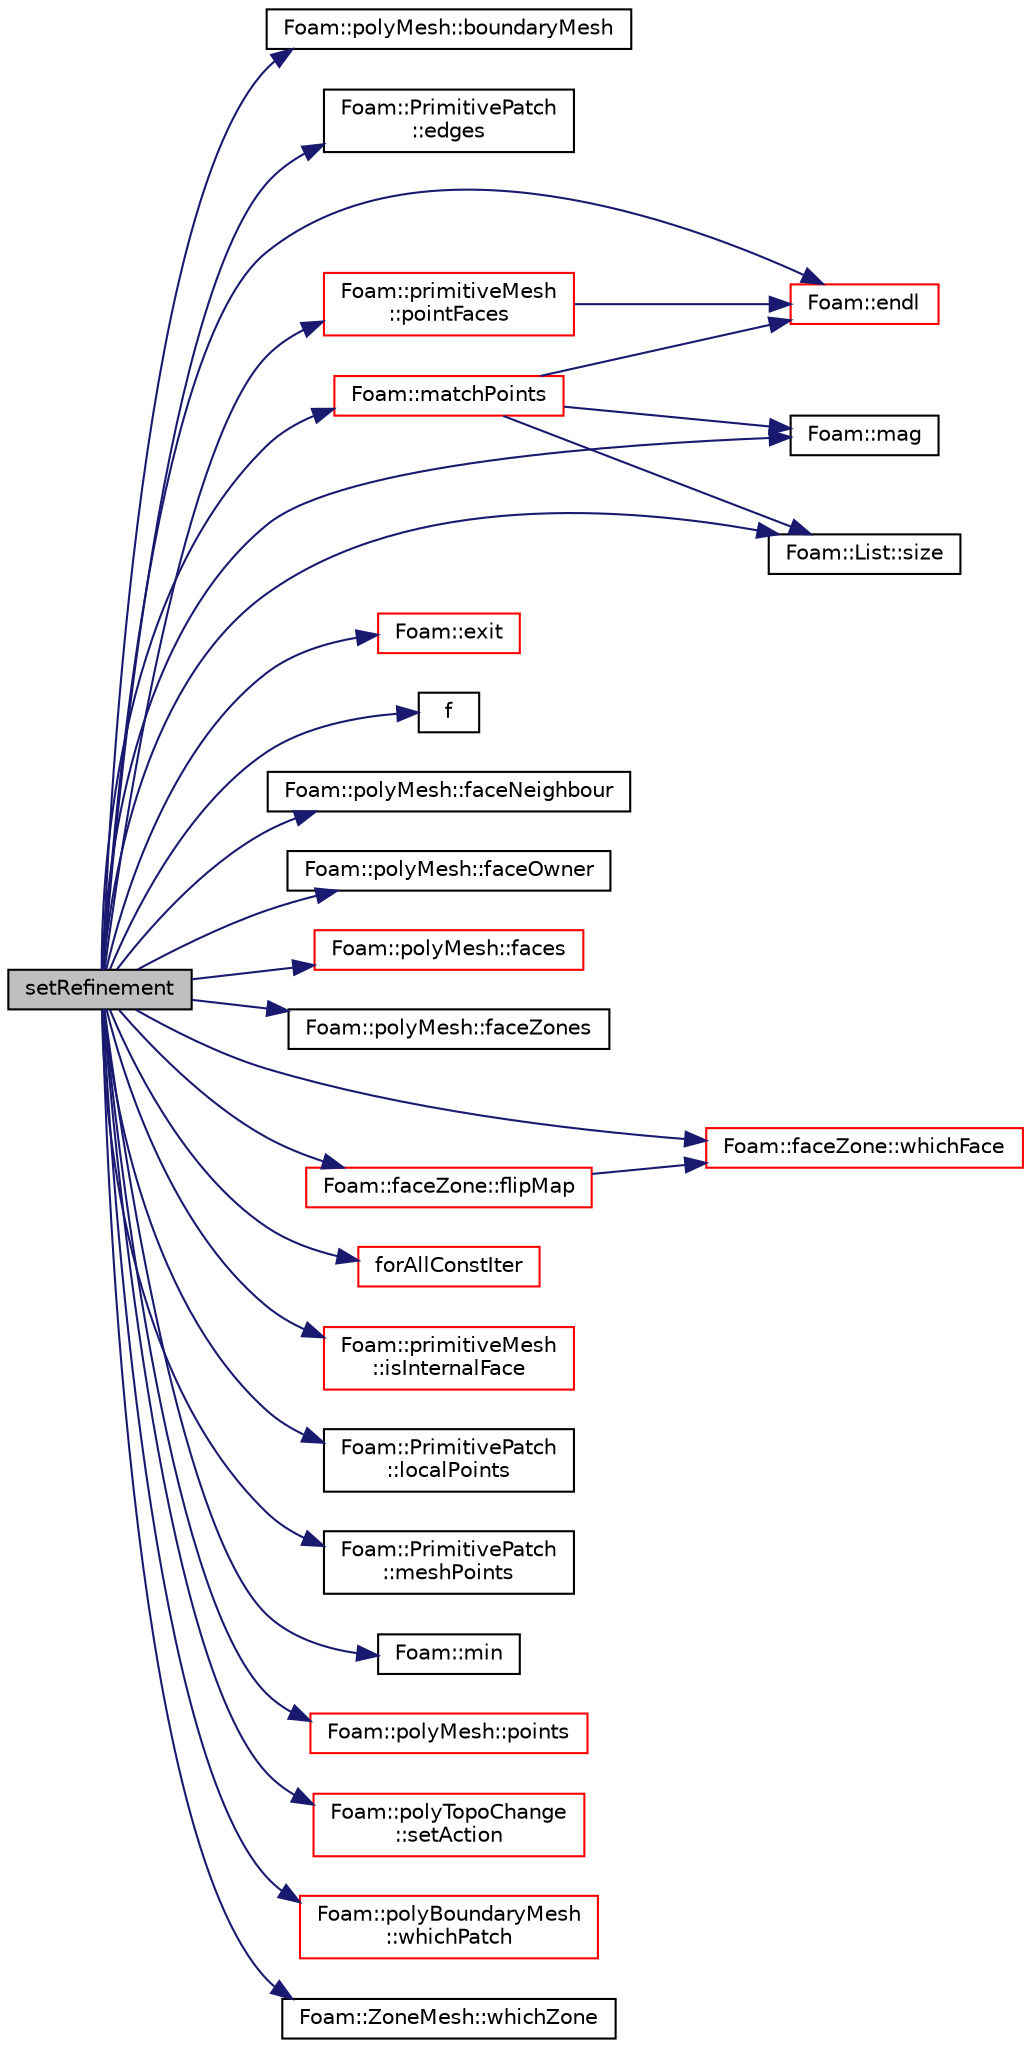 digraph "setRefinement"
{
  bgcolor="transparent";
  edge [fontname="Helvetica",fontsize="10",labelfontname="Helvetica",labelfontsize="10"];
  node [fontname="Helvetica",fontsize="10",shape=record];
  rankdir="LR";
  Node136 [label="setRefinement",height=0.2,width=0.4,color="black", fillcolor="grey75", style="filled", fontcolor="black"];
  Node136 -> Node137 [color="midnightblue",fontsize="10",style="solid",fontname="Helvetica"];
  Node137 [label="Foam::polyMesh::boundaryMesh",height=0.2,width=0.4,color="black",URL="$a28565.html#a9f2b68c134340291eda6197f47f25484",tooltip="Return boundary mesh. "];
  Node136 -> Node138 [color="midnightblue",fontsize="10",style="solid",fontname="Helvetica"];
  Node138 [label="Foam::PrimitivePatch\l::edges",height=0.2,width=0.4,color="black",URL="$a28693.html#a21d764179912ddda5c6f95193c289846",tooltip="Return list of edges, address into LOCAL point list. "];
  Node136 -> Node139 [color="midnightblue",fontsize="10",style="solid",fontname="Helvetica"];
  Node139 [label="Foam::endl",height=0.2,width=0.4,color="red",URL="$a21851.html#a2db8fe02a0d3909e9351bb4275b23ce4",tooltip="Add newline and flush stream. "];
  Node136 -> Node141 [color="midnightblue",fontsize="10",style="solid",fontname="Helvetica"];
  Node141 [label="Foam::exit",height=0.2,width=0.4,color="red",URL="$a21851.html#a06ca7250d8e89caf05243ec094843642"];
  Node136 -> Node188 [color="midnightblue",fontsize="10",style="solid",fontname="Helvetica"];
  Node188 [label="f",height=0.2,width=0.4,color="black",URL="$a18335.html#a888be93833ac7a23170555c69c690288"];
  Node136 -> Node189 [color="midnightblue",fontsize="10",style="solid",fontname="Helvetica"];
  Node189 [label="Foam::polyMesh::faceNeighbour",height=0.2,width=0.4,color="black",URL="$a28565.html#a9fb57b52c700ed61f09ada65412d13e3",tooltip="Return face neighbour. "];
  Node136 -> Node190 [color="midnightblue",fontsize="10",style="solid",fontname="Helvetica"];
  Node190 [label="Foam::polyMesh::faceOwner",height=0.2,width=0.4,color="black",URL="$a28565.html#a57752b49bfee23ca1944c3fb0493974f",tooltip="Return face owner. "];
  Node136 -> Node191 [color="midnightblue",fontsize="10",style="solid",fontname="Helvetica"];
  Node191 [label="Foam::polyMesh::faces",height=0.2,width=0.4,color="red",URL="$a28565.html#a431c0a24765f0bb6d32f6a03ce0e9b57",tooltip="Return raw faces. "];
  Node136 -> Node192 [color="midnightblue",fontsize="10",style="solid",fontname="Helvetica"];
  Node192 [label="Foam::polyMesh::faceZones",height=0.2,width=0.4,color="black",URL="$a28565.html#af216614a0f9997169eea2cade46dc9ba",tooltip="Return face zone mesh. "];
  Node136 -> Node193 [color="midnightblue",fontsize="10",style="solid",fontname="Helvetica"];
  Node193 [label="Foam::faceZone::flipMap",height=0.2,width=0.4,color="red",URL="$a28665.html#a03ecd61e4e943657de29efcacd488b19",tooltip="Return face flip map. "];
  Node193 -> Node543 [color="midnightblue",fontsize="10",style="solid",fontname="Helvetica"];
  Node543 [label="Foam::faceZone::whichFace",height=0.2,width=0.4,color="red",URL="$a28665.html#a2a776b244e1eea320ab33cc0a21cf56a",tooltip="Helper function to re-direct to zone::localID(...) "];
  Node136 -> Node287 [color="midnightblue",fontsize="10",style="solid",fontname="Helvetica"];
  Node287 [label="forAllConstIter",height=0.2,width=0.4,color="red",URL="$a39311.html#ae21e2836509b0fa7f7cedf6493b11b09"];
  Node136 -> Node197 [color="midnightblue",fontsize="10",style="solid",fontname="Helvetica"];
  Node197 [label="Foam::primitiveMesh\l::isInternalFace",height=0.2,width=0.4,color="red",URL="$a28685.html#ae3e48ad9ec4c5132ec7d3d702ad17c9e",tooltip="Return true if given face label is internal to the mesh. "];
  Node136 -> Node266 [color="midnightblue",fontsize="10",style="solid",fontname="Helvetica"];
  Node266 [label="Foam::PrimitivePatch\l::localPoints",height=0.2,width=0.4,color="black",URL="$a28693.html#aca6c65ee2831bb6795149af7635640a2",tooltip="Return pointField of points in patch. "];
  Node136 -> Node253 [color="midnightblue",fontsize="10",style="solid",fontname="Helvetica"];
  Node253 [label="Foam::mag",height=0.2,width=0.4,color="black",URL="$a21851.html#a929da2a3fdcf3dacbbe0487d3a330dae"];
  Node136 -> Node250 [color="midnightblue",fontsize="10",style="solid",fontname="Helvetica"];
  Node250 [label="Foam::matchPoints",height=0.2,width=0.4,color="red",URL="$a21851.html#abc7cba30306098a4eaf18f508d39ea10",tooltip="Determine correspondence between pointFields. Gets passed. "];
  Node250 -> Node139 [color="midnightblue",fontsize="10",style="solid",fontname="Helvetica"];
  Node250 -> Node253 [color="midnightblue",fontsize="10",style="solid",fontname="Helvetica"];
  Node250 -> Node208 [color="midnightblue",fontsize="10",style="solid",fontname="Helvetica"];
  Node208 [label="Foam::List::size",height=0.2,width=0.4,color="black",URL="$a26833.html#a8a5f6fa29bd4b500caf186f60245b384",tooltip="Override size to be inconsistent with allocated storage. "];
  Node136 -> Node267 [color="midnightblue",fontsize="10",style="solid",fontname="Helvetica"];
  Node267 [label="Foam::PrimitivePatch\l::meshPoints",height=0.2,width=0.4,color="black",URL="$a28693.html#a52e3a457780fe74b31d39dc046bce1d8",tooltip="Return labelList of mesh points in patch. They are constructed. "];
  Node136 -> Node502 [color="midnightblue",fontsize="10",style="solid",fontname="Helvetica"];
  Node502 [label="Foam::min",height=0.2,width=0.4,color="black",URL="$a21851.html#a253e112ad2d56d96230ff39ea7f442dc"];
  Node136 -> Node549 [color="midnightblue",fontsize="10",style="solid",fontname="Helvetica"];
  Node549 [label="Foam::primitiveMesh\l::pointFaces",height=0.2,width=0.4,color="red",URL="$a28685.html#acc347dd5dd3557af888ac3dd86d90d22"];
  Node549 -> Node139 [color="midnightblue",fontsize="10",style="solid",fontname="Helvetica"];
  Node136 -> Node560 [color="midnightblue",fontsize="10",style="solid",fontname="Helvetica"];
  Node560 [label="Foam::polyMesh::points",height=0.2,width=0.4,color="red",URL="$a28565.html#ac44123fc1265297c41a43c3b62fdb4c2",tooltip="Return raw points. "];
  Node136 -> Node561 [color="midnightblue",fontsize="10",style="solid",fontname="Helvetica"];
  Node561 [label="Foam::polyTopoChange\l::setAction",height=0.2,width=0.4,color="red",URL="$a22449.html#a40a23962b792d24f4cb999f5b55aece2",tooltip="For compatibility with polyTopoChange: set topological action. "];
  Node136 -> Node208 [color="midnightblue",fontsize="10",style="solid",fontname="Helvetica"];
  Node136 -> Node543 [color="midnightblue",fontsize="10",style="solid",fontname="Helvetica"];
  Node136 -> Node518 [color="midnightblue",fontsize="10",style="solid",fontname="Helvetica"];
  Node518 [label="Foam::polyBoundaryMesh\l::whichPatch",height=0.2,width=0.4,color="red",URL="$a28557.html#aa2ff13fd90903c4f4cdfe81b48b2bb92",tooltip="Return patch index for a given face label. "];
  Node136 -> Node636 [color="midnightblue",fontsize="10",style="solid",fontname="Helvetica"];
  Node636 [label="Foam::ZoneMesh::whichZone",height=0.2,width=0.4,color="black",URL="$a28677.html#ad9948c6afa6162ff01554f71ff676aa2",tooltip="Given a global object index, return the zone it is in. "];
}
